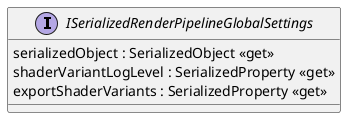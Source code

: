 @startuml
interface ISerializedRenderPipelineGlobalSettings {
    serializedObject : SerializedObject <<get>>
    shaderVariantLogLevel : SerializedProperty <<get>>
    exportShaderVariants : SerializedProperty <<get>>
}
@enduml
